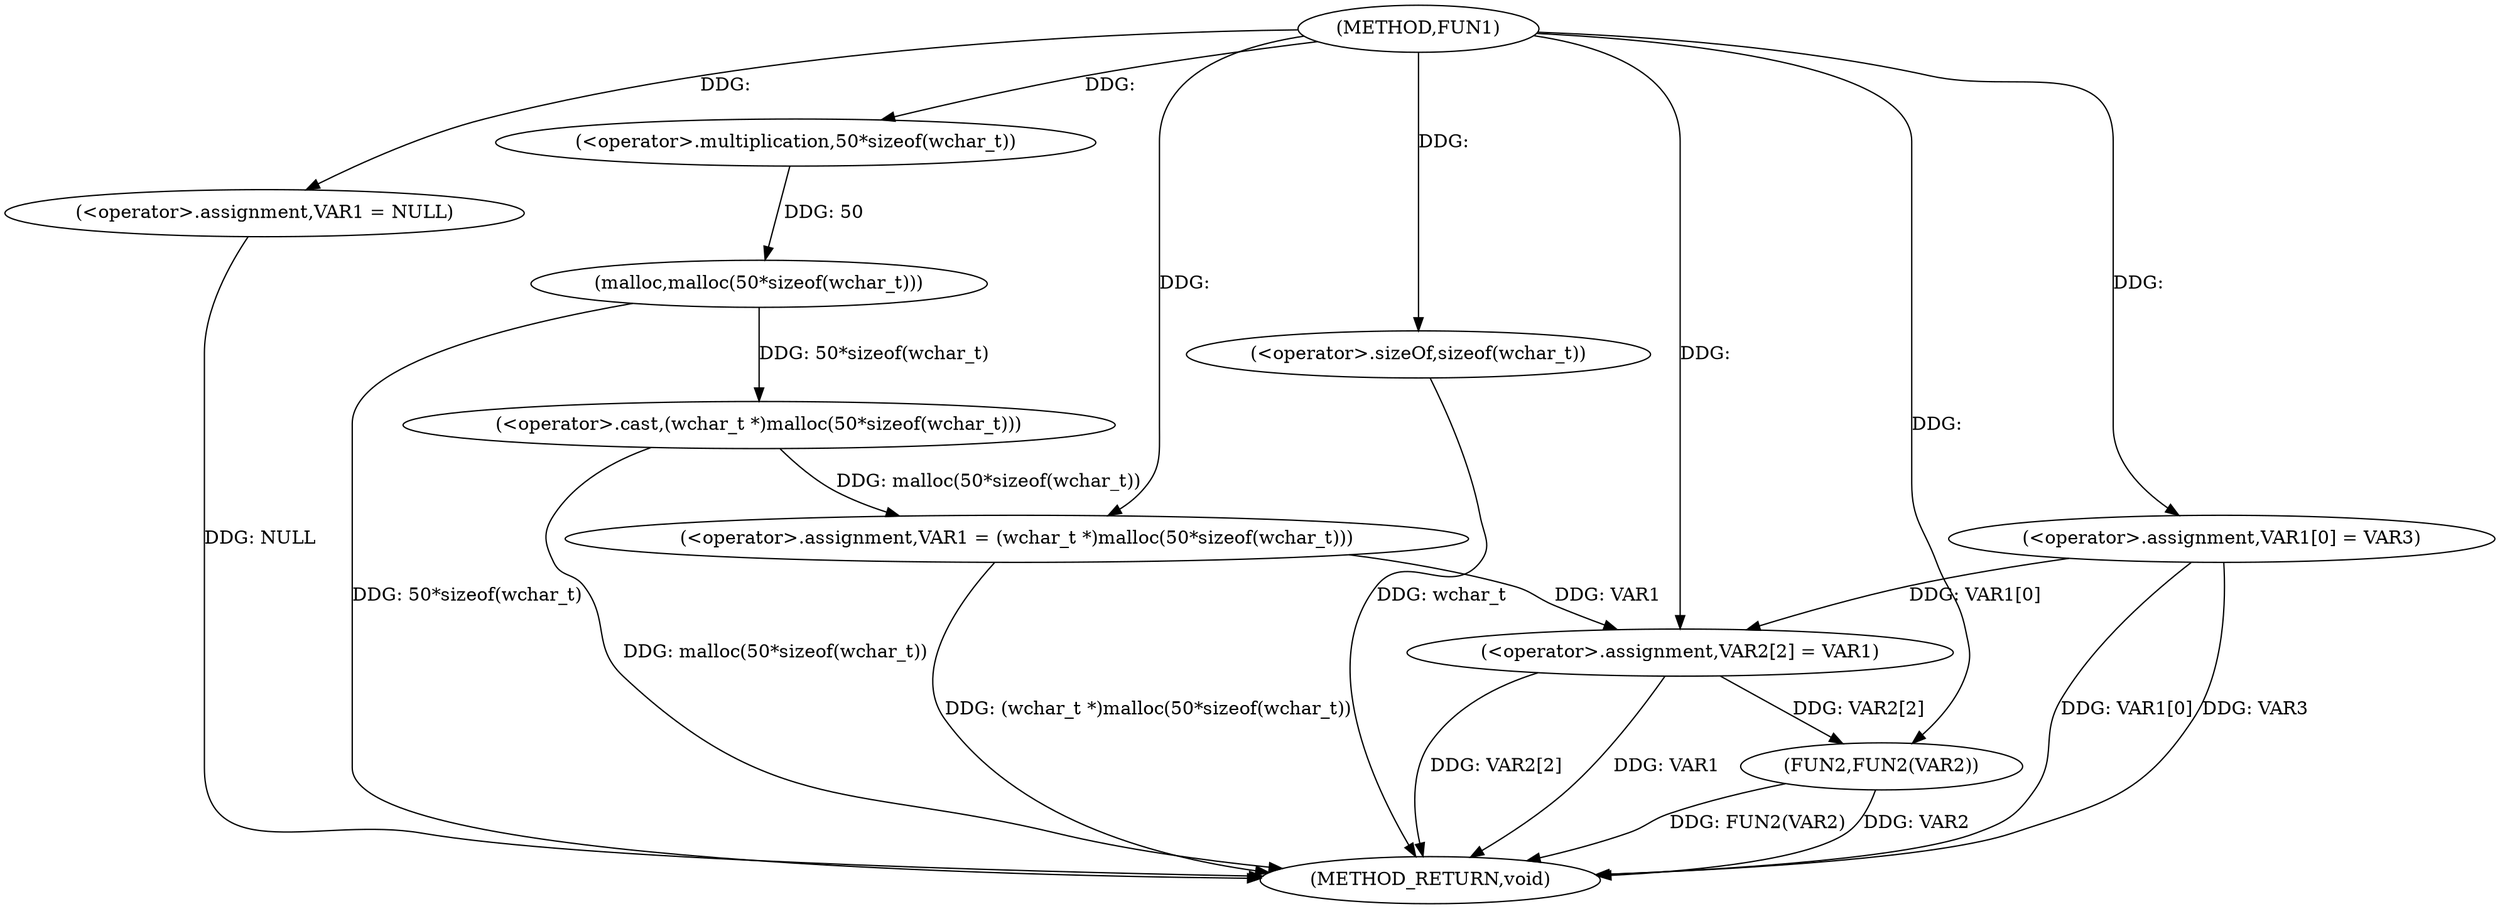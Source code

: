 digraph FUN1 {  
"1000100" [label = "(METHOD,FUN1)" ]
"1000128" [label = "(METHOD_RETURN,void)" ]
"1000104" [label = "(<operator>.assignment,VAR1 = NULL)" ]
"1000107" [label = "(<operator>.assignment,VAR1 = (wchar_t *)malloc(50*sizeof(wchar_t)))" ]
"1000109" [label = "(<operator>.cast,(wchar_t *)malloc(50*sizeof(wchar_t)))" ]
"1000111" [label = "(malloc,malloc(50*sizeof(wchar_t)))" ]
"1000112" [label = "(<operator>.multiplication,50*sizeof(wchar_t))" ]
"1000114" [label = "(<operator>.sizeOf,sizeof(wchar_t))" ]
"1000116" [label = "(<operator>.assignment,VAR1[0] = VAR3)" ]
"1000121" [label = "(<operator>.assignment,VAR2[2] = VAR1)" ]
"1000126" [label = "(FUN2,FUN2(VAR2))" ]
  "1000116" -> "1000128"  [ label = "DDG: VAR1[0]"] 
  "1000126" -> "1000128"  [ label = "DDG: FUN2(VAR2)"] 
  "1000121" -> "1000128"  [ label = "DDG: VAR1"] 
  "1000126" -> "1000128"  [ label = "DDG: VAR2"] 
  "1000111" -> "1000128"  [ label = "DDG: 50*sizeof(wchar_t)"] 
  "1000116" -> "1000128"  [ label = "DDG: VAR3"] 
  "1000121" -> "1000128"  [ label = "DDG: VAR2[2]"] 
  "1000114" -> "1000128"  [ label = "DDG: wchar_t"] 
  "1000109" -> "1000128"  [ label = "DDG: malloc(50*sizeof(wchar_t))"] 
  "1000104" -> "1000128"  [ label = "DDG: NULL"] 
  "1000107" -> "1000128"  [ label = "DDG: (wchar_t *)malloc(50*sizeof(wchar_t))"] 
  "1000100" -> "1000104"  [ label = "DDG: "] 
  "1000109" -> "1000107"  [ label = "DDG: malloc(50*sizeof(wchar_t))"] 
  "1000100" -> "1000107"  [ label = "DDG: "] 
  "1000111" -> "1000109"  [ label = "DDG: 50*sizeof(wchar_t)"] 
  "1000112" -> "1000111"  [ label = "DDG: 50"] 
  "1000100" -> "1000112"  [ label = "DDG: "] 
  "1000100" -> "1000114"  [ label = "DDG: "] 
  "1000100" -> "1000116"  [ label = "DDG: "] 
  "1000116" -> "1000121"  [ label = "DDG: VAR1[0]"] 
  "1000107" -> "1000121"  [ label = "DDG: VAR1"] 
  "1000100" -> "1000121"  [ label = "DDG: "] 
  "1000121" -> "1000126"  [ label = "DDG: VAR2[2]"] 
  "1000100" -> "1000126"  [ label = "DDG: "] 
}
